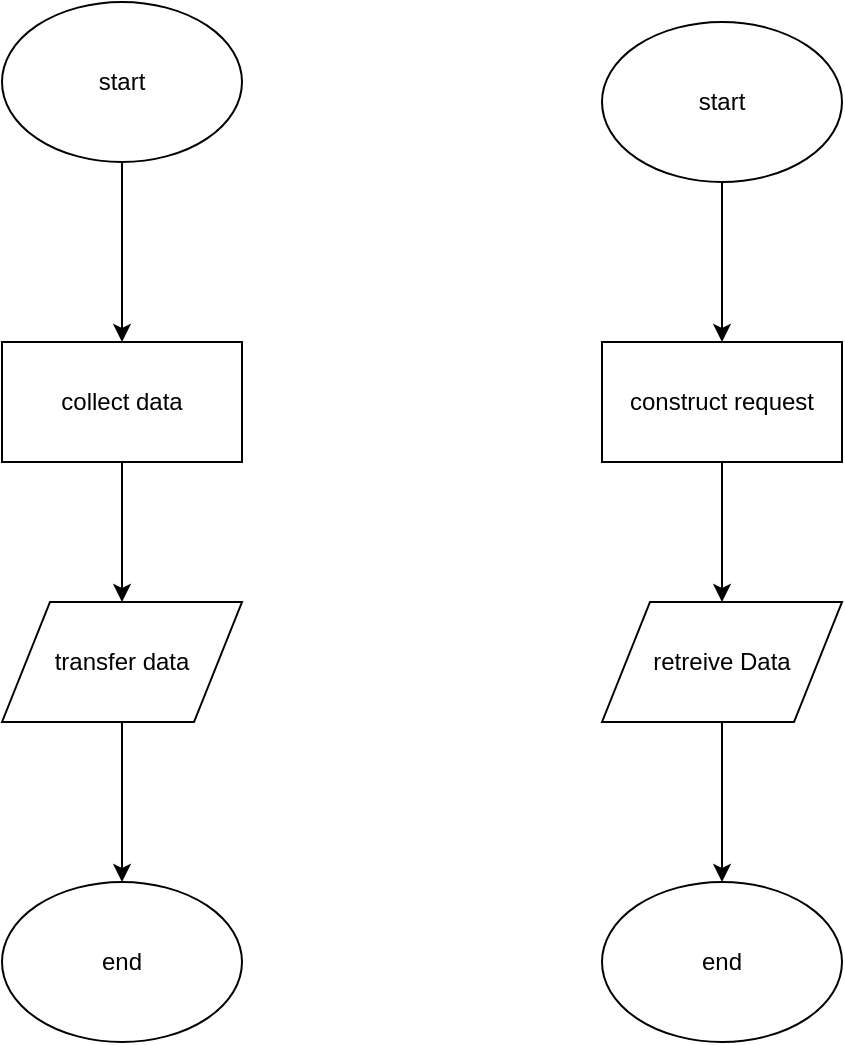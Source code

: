 <mxfile version="10.4.9" type="github"><diagram id="FwLPgAF8SbbgzUqyDnSK" name="Page-1"><mxGraphModel dx="1394" dy="715" grid="1" gridSize="10" guides="1" tooltips="1" connect="1" arrows="1" fold="1" page="1" pageScale="1" pageWidth="850" pageHeight="1100" math="0" shadow="0"><root><mxCell id="0"/><mxCell id="1" parent="0"/><mxCell id="_lxvRBltHwLEZ4qU3Nlr-3" style="edgeStyle=orthogonalEdgeStyle;rounded=0;orthogonalLoop=1;jettySize=auto;html=1;entryX=0.5;entryY=0;entryDx=0;entryDy=0;" edge="1" parent="1" source="_lxvRBltHwLEZ4qU3Nlr-1" target="_lxvRBltHwLEZ4qU3Nlr-2"><mxGeometry relative="1" as="geometry"/></mxCell><mxCell id="_lxvRBltHwLEZ4qU3Nlr-1" value="start" style="ellipse;whiteSpace=wrap;html=1;" vertex="1" parent="1"><mxGeometry x="160" y="30" width="120" height="80" as="geometry"/></mxCell><mxCell id="_lxvRBltHwLEZ4qU3Nlr-5" style="edgeStyle=orthogonalEdgeStyle;rounded=0;orthogonalLoop=1;jettySize=auto;html=1;" edge="1" parent="1" source="_lxvRBltHwLEZ4qU3Nlr-2" target="_lxvRBltHwLEZ4qU3Nlr-4"><mxGeometry relative="1" as="geometry"/></mxCell><mxCell id="_lxvRBltHwLEZ4qU3Nlr-2" value="collect data" style="rounded=0;whiteSpace=wrap;html=1;" vertex="1" parent="1"><mxGeometry x="160" y="200" width="120" height="60" as="geometry"/></mxCell><mxCell id="_lxvRBltHwLEZ4qU3Nlr-4" value="transfer data" style="shape=parallelogram;perimeter=parallelogramPerimeter;whiteSpace=wrap;html=1;" vertex="1" parent="1"><mxGeometry x="160" y="330" width="120" height="60" as="geometry"/></mxCell><mxCell id="_lxvRBltHwLEZ4qU3Nlr-9" value="" style="edgeStyle=orthogonalEdgeStyle;rounded=0;orthogonalLoop=1;jettySize=auto;html=1;exitX=0.5;exitY=1;exitDx=0;exitDy=0;" edge="1" parent="1" source="_lxvRBltHwLEZ4qU3Nlr-4" target="_lxvRBltHwLEZ4qU3Nlr-7"><mxGeometry relative="1" as="geometry"><mxPoint x="220" y="520" as="sourcePoint"/></mxGeometry></mxCell><mxCell id="_lxvRBltHwLEZ4qU3Nlr-7" value="end" style="ellipse;whiteSpace=wrap;html=1;" vertex="1" parent="1"><mxGeometry x="160" y="470" width="120" height="80" as="geometry"/></mxCell><mxCell id="_lxvRBltHwLEZ4qU3Nlr-10" style="edgeStyle=orthogonalEdgeStyle;rounded=0;orthogonalLoop=1;jettySize=auto;html=1;entryX=0.5;entryY=0;entryDx=0;entryDy=0;" edge="1" parent="1" source="_lxvRBltHwLEZ4qU3Nlr-11" target="_lxvRBltHwLEZ4qU3Nlr-13"><mxGeometry relative="1" as="geometry"/></mxCell><mxCell id="_lxvRBltHwLEZ4qU3Nlr-11" value="start" style="ellipse;whiteSpace=wrap;html=1;" vertex="1" parent="1"><mxGeometry x="460" y="40" width="120" height="80" as="geometry"/></mxCell><mxCell id="_lxvRBltHwLEZ4qU3Nlr-12" style="edgeStyle=orthogonalEdgeStyle;rounded=0;orthogonalLoop=1;jettySize=auto;html=1;" edge="1" parent="1" source="_lxvRBltHwLEZ4qU3Nlr-13" target="_lxvRBltHwLEZ4qU3Nlr-14"><mxGeometry relative="1" as="geometry"/></mxCell><mxCell id="_lxvRBltHwLEZ4qU3Nlr-13" value="construct request" style="rounded=0;whiteSpace=wrap;html=1;" vertex="1" parent="1"><mxGeometry x="460" y="200" width="120" height="60" as="geometry"/></mxCell><mxCell id="_lxvRBltHwLEZ4qU3Nlr-14" value="retreive Data" style="shape=parallelogram;perimeter=parallelogramPerimeter;whiteSpace=wrap;html=1;" vertex="1" parent="1"><mxGeometry x="460" y="330" width="120" height="60" as="geometry"/></mxCell><mxCell id="_lxvRBltHwLEZ4qU3Nlr-15" value="" style="edgeStyle=orthogonalEdgeStyle;rounded=0;orthogonalLoop=1;jettySize=auto;html=1;exitX=0.5;exitY=1;exitDx=0;exitDy=0;" edge="1" parent="1" source="_lxvRBltHwLEZ4qU3Nlr-14" target="_lxvRBltHwLEZ4qU3Nlr-16"><mxGeometry relative="1" as="geometry"><mxPoint x="520" y="530" as="sourcePoint"/></mxGeometry></mxCell><mxCell id="_lxvRBltHwLEZ4qU3Nlr-16" value="end" style="ellipse;whiteSpace=wrap;html=1;" vertex="1" parent="1"><mxGeometry x="460" y="470" width="120" height="80" as="geometry"/></mxCell></root></mxGraphModel></diagram></mxfile>